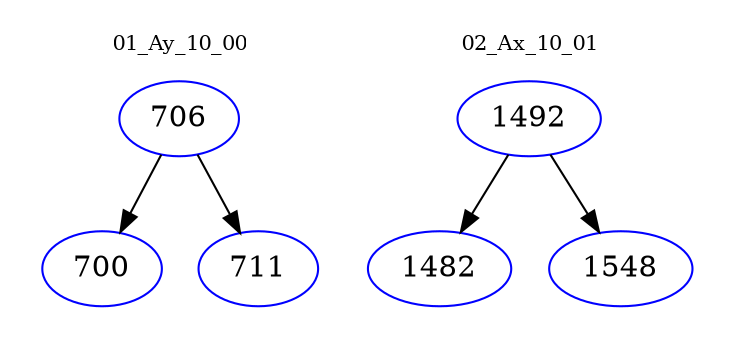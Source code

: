 digraph{
subgraph cluster_0 {
color = white
label = "01_Ay_10_00";
fontsize=10;
T0_706 [label="706", color="blue"]
T0_706 -> T0_700 [color="black"]
T0_700 [label="700", color="blue"]
T0_706 -> T0_711 [color="black"]
T0_711 [label="711", color="blue"]
}
subgraph cluster_1 {
color = white
label = "02_Ax_10_01";
fontsize=10;
T1_1492 [label="1492", color="blue"]
T1_1492 -> T1_1482 [color="black"]
T1_1482 [label="1482", color="blue"]
T1_1492 -> T1_1548 [color="black"]
T1_1548 [label="1548", color="blue"]
}
}
